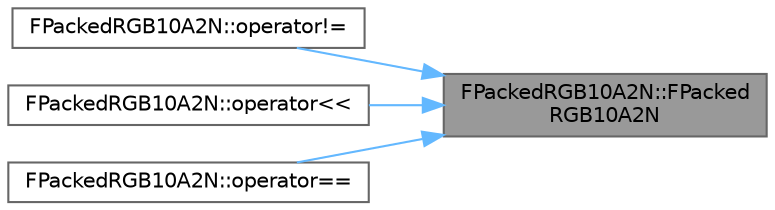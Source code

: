 digraph "FPackedRGB10A2N::FPackedRGB10A2N"
{
 // INTERACTIVE_SVG=YES
 // LATEX_PDF_SIZE
  bgcolor="transparent";
  edge [fontname=Helvetica,fontsize=10,labelfontname=Helvetica,labelfontsize=10];
  node [fontname=Helvetica,fontsize=10,shape=box,height=0.2,width=0.4];
  rankdir="RL";
  Node1 [id="Node000001",label="FPackedRGB10A2N::FPacked\lRGB10A2N",height=0.2,width=0.4,color="gray40", fillcolor="grey60", style="filled", fontcolor="black",tooltip=" "];
  Node1 -> Node2 [id="edge1_Node000001_Node000002",dir="back",color="steelblue1",style="solid",tooltip=" "];
  Node2 [id="Node000002",label="FPackedRGB10A2N::operator!=",height=0.2,width=0.4,color="grey40", fillcolor="white", style="filled",URL="$db/d32/structFPackedRGB10A2N.html#ae3f626f4a7d2ec7c4a218eb3969a2d46",tooltip=" "];
  Node1 -> Node3 [id="edge2_Node000001_Node000003",dir="back",color="steelblue1",style="solid",tooltip=" "];
  Node3 [id="Node000003",label="FPackedRGB10A2N::operator\<\<",height=0.2,width=0.4,color="grey40", fillcolor="white", style="filled",URL="$db/d32/structFPackedRGB10A2N.html#ab2992bfc38e2654e5705c9cb62a882e5",tooltip=" "];
  Node1 -> Node4 [id="edge3_Node000001_Node000004",dir="back",color="steelblue1",style="solid",tooltip=" "];
  Node4 [id="Node000004",label="FPackedRGB10A2N::operator==",height=0.2,width=0.4,color="grey40", fillcolor="white", style="filled",URL="$db/d32/structFPackedRGB10A2N.html#abfe97e3f48db9b2e29768c603f987273",tooltip=" "];
}
